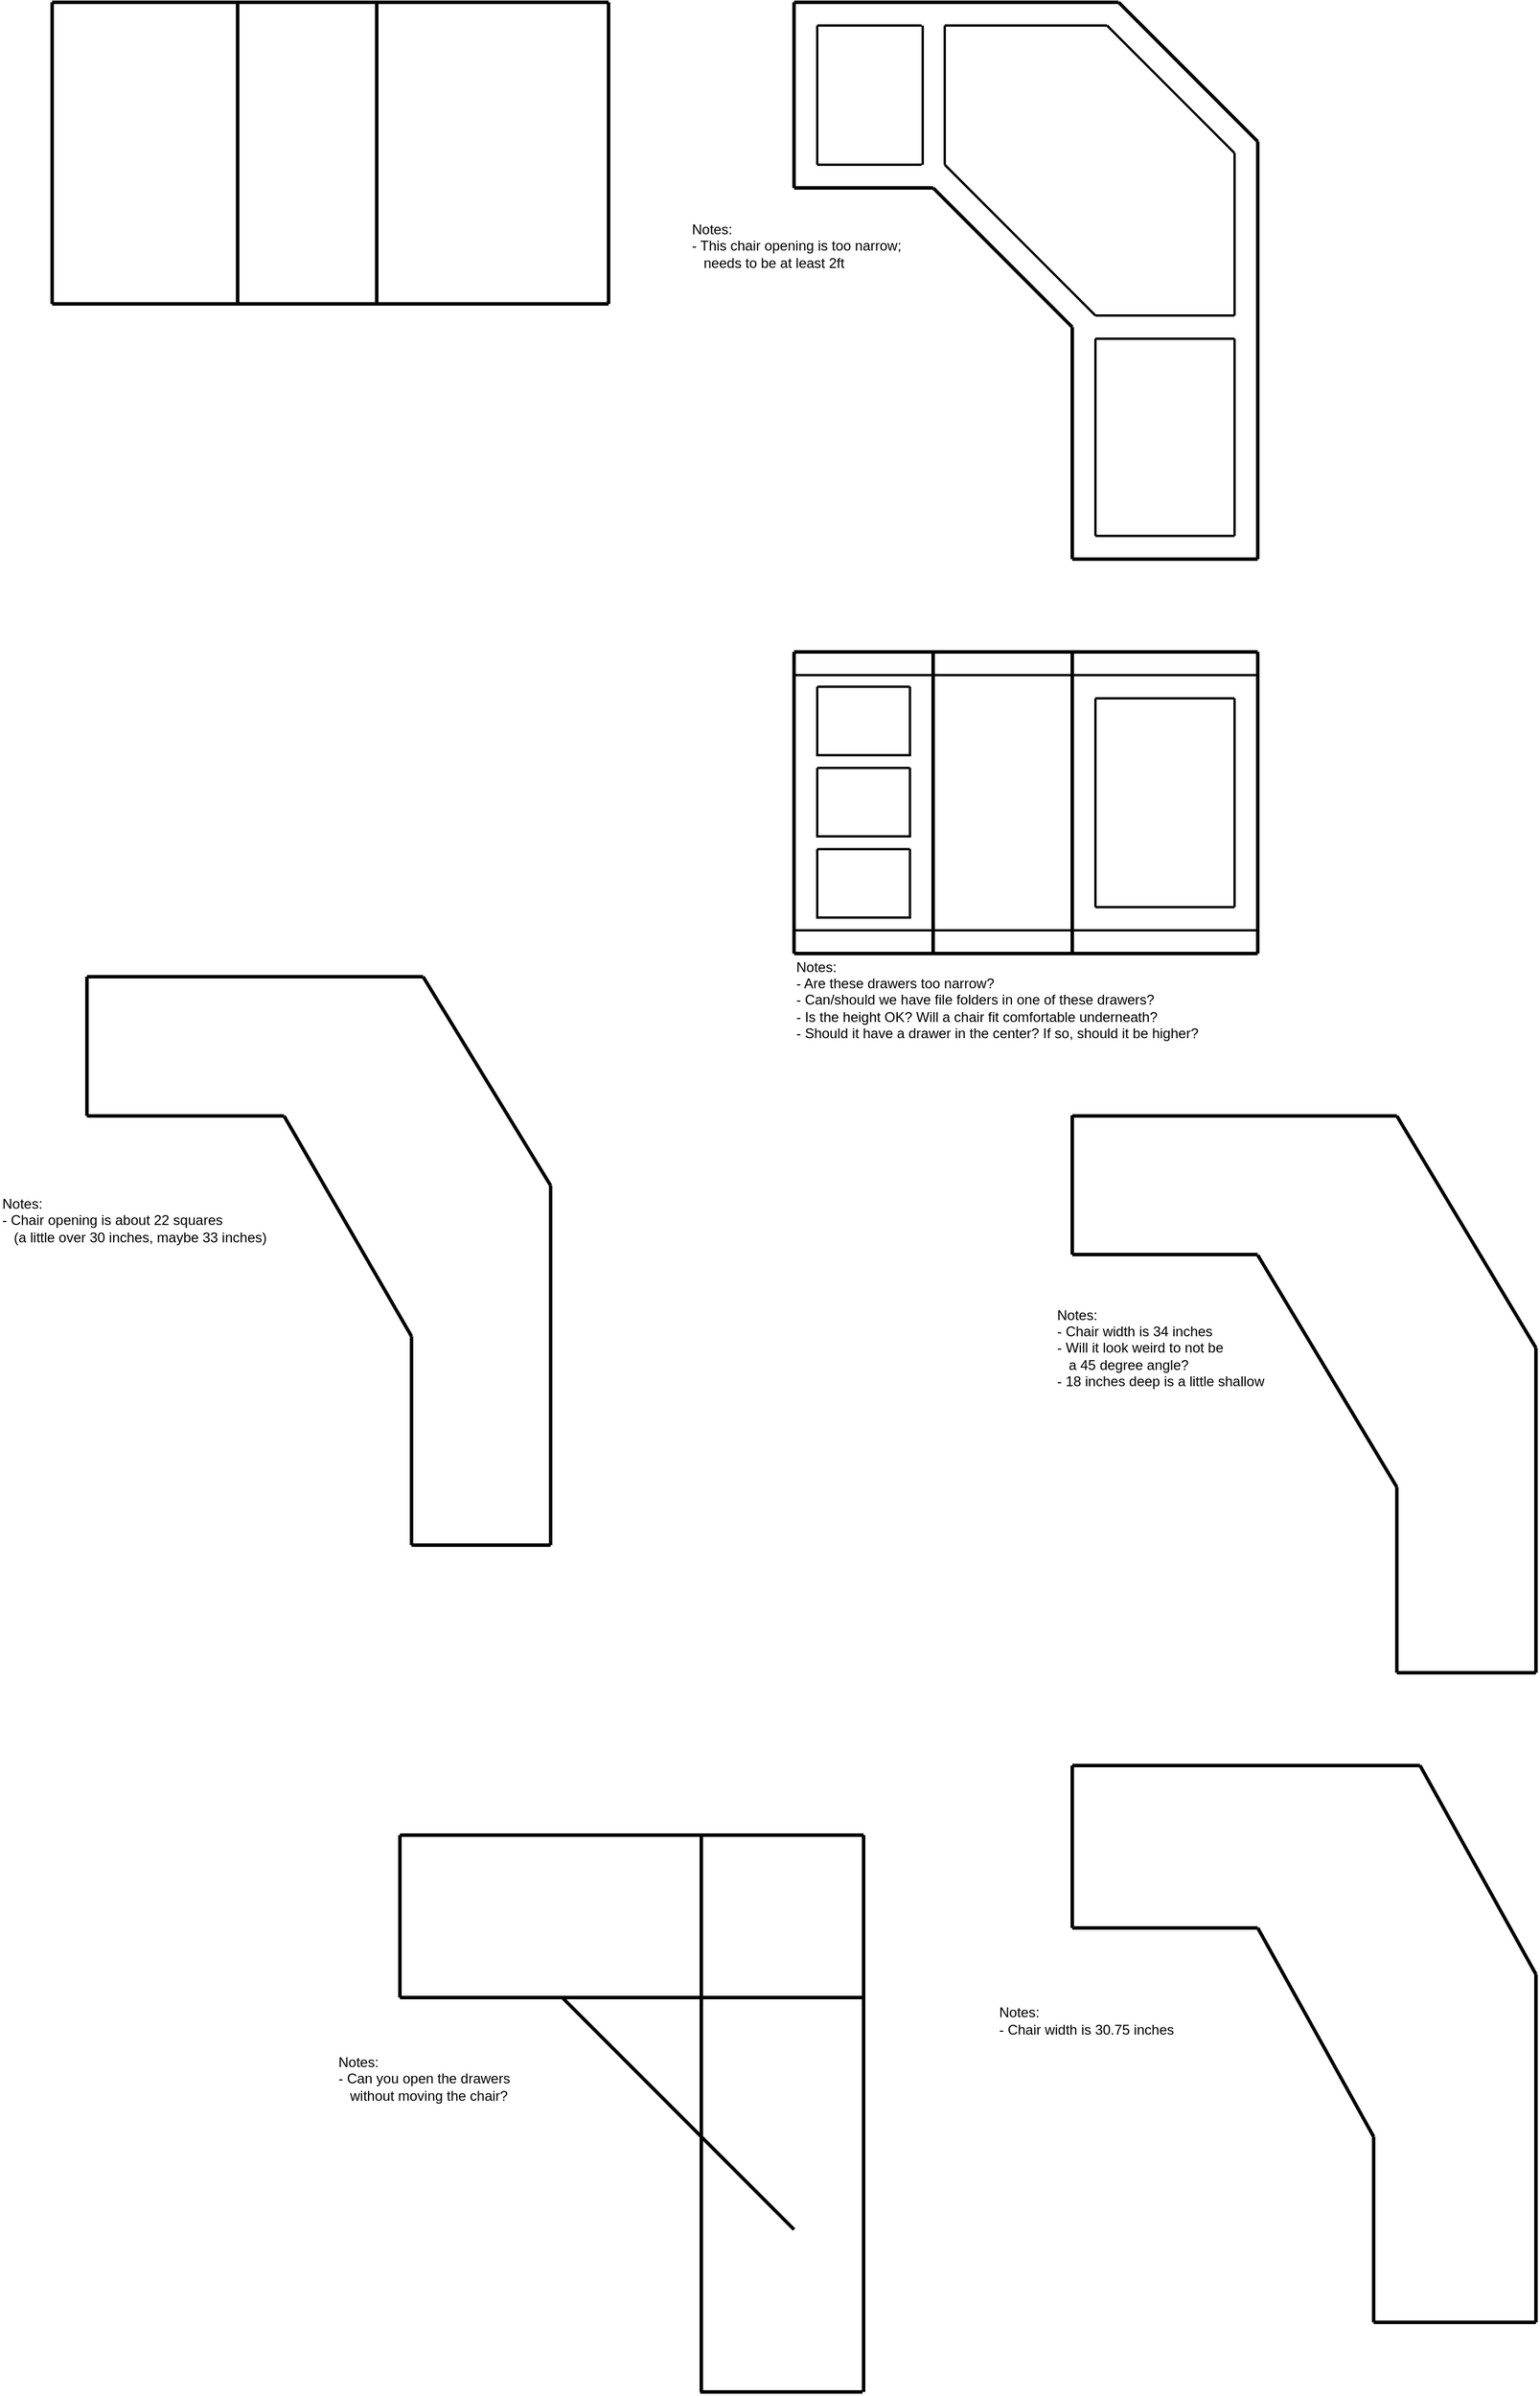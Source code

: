 <mxfile version="20.8.20" type="github">
  <diagram name="Page-1" id="hd-b3n51wtc8oq0fuVfL">
    <mxGraphModel dx="2279" dy="786" grid="1" gridSize="10" guides="1" tooltips="1" connect="1" arrows="1" fold="1" page="1" pageScale="1" pageWidth="850" pageHeight="1100" math="0" shadow="0">
      <root>
        <mxCell id="0" />
        <mxCell id="1" parent="0" />
        <mxCell id="CblmxtqpFd_Ny1sq0QMN-1" value="" style="endArrow=none;html=1;rounded=0;strokeWidth=3;" edge="1" parent="1">
          <mxGeometry width="50" height="50" relative="1" as="geometry">
            <mxPoint y="520" as="sourcePoint" />
            <mxPoint x="280" y="520" as="targetPoint" />
          </mxGeometry>
        </mxCell>
        <mxCell id="CblmxtqpFd_Ny1sq0QMN-2" value="" style="endArrow=none;html=1;rounded=0;strokeWidth=3;" edge="1" parent="1">
          <mxGeometry width="50" height="50" relative="1" as="geometry">
            <mxPoint x="400" y="640" as="sourcePoint" />
            <mxPoint x="400" y="1000" as="targetPoint" />
          </mxGeometry>
        </mxCell>
        <mxCell id="CblmxtqpFd_Ny1sq0QMN-5" value="" style="endArrow=none;html=1;rounded=0;strokeWidth=3;" edge="1" parent="1">
          <mxGeometry width="50" height="50" relative="1" as="geometry">
            <mxPoint x="280" y="520" as="sourcePoint" />
            <mxPoint x="400" y="640" as="targetPoint" />
          </mxGeometry>
        </mxCell>
        <mxCell id="CblmxtqpFd_Ny1sq0QMN-6" value="" style="endArrow=none;html=1;rounded=0;strokeWidth=3;" edge="1" parent="1">
          <mxGeometry width="50" height="50" relative="1" as="geometry">
            <mxPoint y="680" as="sourcePoint" />
            <mxPoint x="120" y="680" as="targetPoint" />
          </mxGeometry>
        </mxCell>
        <mxCell id="CblmxtqpFd_Ny1sq0QMN-7" value="" style="endArrow=none;html=1;rounded=0;strokeWidth=3;" edge="1" parent="1">
          <mxGeometry width="50" height="50" relative="1" as="geometry">
            <mxPoint x="240" y="800" as="sourcePoint" />
            <mxPoint x="240" y="1000" as="targetPoint" />
          </mxGeometry>
        </mxCell>
        <mxCell id="CblmxtqpFd_Ny1sq0QMN-11" value="" style="endArrow=none;html=1;rounded=0;strokeWidth=3;" edge="1" parent="1">
          <mxGeometry width="50" height="50" relative="1" as="geometry">
            <mxPoint x="240" y="800" as="sourcePoint" />
            <mxPoint x="120" y="680" as="targetPoint" />
          </mxGeometry>
        </mxCell>
        <mxCell id="CblmxtqpFd_Ny1sq0QMN-12" value="" style="endArrow=none;html=1;rounded=0;strokeWidth=3;" edge="1" parent="1">
          <mxGeometry width="50" height="50" relative="1" as="geometry">
            <mxPoint y="680" as="sourcePoint" />
            <mxPoint y="520" as="targetPoint" />
          </mxGeometry>
        </mxCell>
        <mxCell id="CblmxtqpFd_Ny1sq0QMN-13" value="" style="endArrow=none;html=1;rounded=0;strokeWidth=3;" edge="1" parent="1">
          <mxGeometry width="50" height="50" relative="1" as="geometry">
            <mxPoint x="240" y="1000" as="sourcePoint" />
            <mxPoint x="400" y="1000" as="targetPoint" />
          </mxGeometry>
        </mxCell>
        <mxCell id="CblmxtqpFd_Ny1sq0QMN-14" value="" style="endArrow=none;html=1;rounded=0;strokeWidth=2;" edge="1" parent="1">
          <mxGeometry width="50" height="50" relative="1" as="geometry">
            <mxPoint x="111" y="660" as="sourcePoint" />
            <mxPoint x="111" y="540" as="targetPoint" />
          </mxGeometry>
        </mxCell>
        <mxCell id="CblmxtqpFd_Ny1sq0QMN-15" value="" style="endArrow=none;html=1;rounded=0;strokeWidth=2;" edge="1" parent="1">
          <mxGeometry width="50" height="50" relative="1" as="geometry">
            <mxPoint x="20" y="540" as="sourcePoint" />
            <mxPoint x="110" y="540" as="targetPoint" />
          </mxGeometry>
        </mxCell>
        <mxCell id="CblmxtqpFd_Ny1sq0QMN-16" value="" style="endArrow=none;html=1;rounded=0;strokeWidth=2;" edge="1" parent="1">
          <mxGeometry width="50" height="50" relative="1" as="geometry">
            <mxPoint x="20" y="660" as="sourcePoint" />
            <mxPoint x="20" y="540" as="targetPoint" />
          </mxGeometry>
        </mxCell>
        <mxCell id="CblmxtqpFd_Ny1sq0QMN-17" value="" style="endArrow=none;html=1;rounded=0;strokeWidth=2;" edge="1" parent="1">
          <mxGeometry width="50" height="50" relative="1" as="geometry">
            <mxPoint x="20" y="660" as="sourcePoint" />
            <mxPoint x="110" y="660" as="targetPoint" />
          </mxGeometry>
        </mxCell>
        <mxCell id="CblmxtqpFd_Ny1sq0QMN-18" value="" style="endArrow=none;html=1;rounded=0;strokeWidth=2;" edge="1" parent="1">
          <mxGeometry width="50" height="50" relative="1" as="geometry">
            <mxPoint x="130" y="660" as="sourcePoint" />
            <mxPoint x="130" y="540" as="targetPoint" />
          </mxGeometry>
        </mxCell>
        <mxCell id="CblmxtqpFd_Ny1sq0QMN-19" value="" style="endArrow=none;html=1;rounded=0;strokeWidth=2;" edge="1" parent="1">
          <mxGeometry width="50" height="50" relative="1" as="geometry">
            <mxPoint x="130" y="540" as="sourcePoint" />
            <mxPoint x="270" y="540" as="targetPoint" />
          </mxGeometry>
        </mxCell>
        <mxCell id="CblmxtqpFd_Ny1sq0QMN-20" value="" style="endArrow=none;html=1;rounded=0;strokeWidth=2;" edge="1" parent="1">
          <mxGeometry width="50" height="50" relative="1" as="geometry">
            <mxPoint x="130" y="660" as="sourcePoint" />
            <mxPoint x="260" y="790" as="targetPoint" />
          </mxGeometry>
        </mxCell>
        <mxCell id="CblmxtqpFd_Ny1sq0QMN-21" value="" style="endArrow=none;html=1;rounded=0;strokeWidth=2;" edge="1" parent="1">
          <mxGeometry width="50" height="50" relative="1" as="geometry">
            <mxPoint x="260" y="790" as="sourcePoint" />
            <mxPoint x="380" y="790" as="targetPoint" />
          </mxGeometry>
        </mxCell>
        <mxCell id="CblmxtqpFd_Ny1sq0QMN-22" value="" style="endArrow=none;html=1;rounded=0;strokeWidth=2;" edge="1" parent="1">
          <mxGeometry width="50" height="50" relative="1" as="geometry">
            <mxPoint x="380" y="790" as="sourcePoint" />
            <mxPoint x="380" y="650" as="targetPoint" />
          </mxGeometry>
        </mxCell>
        <mxCell id="CblmxtqpFd_Ny1sq0QMN-23" value="" style="endArrow=none;html=1;rounded=0;strokeWidth=2;" edge="1" parent="1">
          <mxGeometry width="50" height="50" relative="1" as="geometry">
            <mxPoint x="270" y="540" as="sourcePoint" />
            <mxPoint x="380" y="650" as="targetPoint" />
          </mxGeometry>
        </mxCell>
        <mxCell id="CblmxtqpFd_Ny1sq0QMN-24" value="" style="endArrow=none;html=1;rounded=0;strokeWidth=2;" edge="1" parent="1">
          <mxGeometry width="50" height="50" relative="1" as="geometry">
            <mxPoint x="260" y="810" as="sourcePoint" />
            <mxPoint x="380" y="810" as="targetPoint" />
          </mxGeometry>
        </mxCell>
        <mxCell id="CblmxtqpFd_Ny1sq0QMN-25" value="" style="endArrow=none;html=1;rounded=0;strokeWidth=2;" edge="1" parent="1">
          <mxGeometry width="50" height="50" relative="1" as="geometry">
            <mxPoint x="260" y="980" as="sourcePoint" />
            <mxPoint x="380" y="980" as="targetPoint" />
          </mxGeometry>
        </mxCell>
        <mxCell id="CblmxtqpFd_Ny1sq0QMN-26" value="" style="endArrow=none;html=1;rounded=0;strokeWidth=2;" edge="1" parent="1">
          <mxGeometry width="50" height="50" relative="1" as="geometry">
            <mxPoint x="260" y="980" as="sourcePoint" />
            <mxPoint x="260" y="810" as="targetPoint" />
          </mxGeometry>
        </mxCell>
        <mxCell id="CblmxtqpFd_Ny1sq0QMN-27" value="" style="endArrow=none;html=1;rounded=0;strokeWidth=2;" edge="1" parent="1">
          <mxGeometry width="50" height="50" relative="1" as="geometry">
            <mxPoint x="380" y="980" as="sourcePoint" />
            <mxPoint x="380" y="810" as="targetPoint" />
          </mxGeometry>
        </mxCell>
        <mxCell id="CblmxtqpFd_Ny1sq0QMN-28" value="" style="endArrow=none;html=1;rounded=0;strokeWidth=3;" edge="1" parent="1">
          <mxGeometry width="50" height="50" relative="1" as="geometry">
            <mxPoint y="1080" as="sourcePoint" />
            <mxPoint x="400" y="1080" as="targetPoint" />
          </mxGeometry>
        </mxCell>
        <mxCell id="CblmxtqpFd_Ny1sq0QMN-29" value="" style="endArrow=none;html=1;rounded=0;strokeWidth=3;" edge="1" parent="1">
          <mxGeometry width="50" height="50" relative="1" as="geometry">
            <mxPoint y="1340" as="sourcePoint" />
            <mxPoint y="1080" as="targetPoint" />
          </mxGeometry>
        </mxCell>
        <mxCell id="CblmxtqpFd_Ny1sq0QMN-30" value="" style="endArrow=none;html=1;rounded=0;strokeWidth=2;" edge="1" parent="1">
          <mxGeometry width="50" height="50" relative="1" as="geometry">
            <mxPoint x="1" y="1100" as="sourcePoint" />
            <mxPoint x="401" y="1100" as="targetPoint" />
          </mxGeometry>
        </mxCell>
        <mxCell id="CblmxtqpFd_Ny1sq0QMN-31" value="" style="endArrow=none;html=1;rounded=0;strokeWidth=3;" edge="1" parent="1">
          <mxGeometry width="50" height="50" relative="1" as="geometry">
            <mxPoint x="400" y="1340" as="sourcePoint" />
            <mxPoint x="400" y="1080" as="targetPoint" />
          </mxGeometry>
        </mxCell>
        <mxCell id="CblmxtqpFd_Ny1sq0QMN-32" value="" style="endArrow=none;html=1;rounded=0;strokeWidth=3;" edge="1" parent="1">
          <mxGeometry width="50" height="50" relative="1" as="geometry">
            <mxPoint y="1340" as="sourcePoint" />
            <mxPoint x="400" y="1340" as="targetPoint" />
          </mxGeometry>
        </mxCell>
        <mxCell id="CblmxtqpFd_Ny1sq0QMN-33" value="" style="endArrow=none;html=1;rounded=0;strokeWidth=2;" edge="1" parent="1">
          <mxGeometry width="50" height="50" relative="1" as="geometry">
            <mxPoint y="1320" as="sourcePoint" />
            <mxPoint x="400" y="1320" as="targetPoint" />
          </mxGeometry>
        </mxCell>
        <mxCell id="CblmxtqpFd_Ny1sq0QMN-35" value="" style="endArrow=none;html=1;rounded=0;strokeWidth=3;" edge="1" parent="1">
          <mxGeometry width="50" height="50" relative="1" as="geometry">
            <mxPoint x="240" y="1340" as="sourcePoint" />
            <mxPoint x="240" y="1080" as="targetPoint" />
          </mxGeometry>
        </mxCell>
        <mxCell id="CblmxtqpFd_Ny1sq0QMN-36" value="" style="endArrow=none;html=1;rounded=0;strokeWidth=3;" edge="1" parent="1">
          <mxGeometry width="50" height="50" relative="1" as="geometry">
            <mxPoint x="120" y="1340" as="sourcePoint" />
            <mxPoint x="120" y="1080" as="targetPoint" />
          </mxGeometry>
        </mxCell>
        <mxCell id="CblmxtqpFd_Ny1sq0QMN-37" value="" style="endArrow=none;html=1;rounded=0;strokeWidth=2;" edge="1" parent="1">
          <mxGeometry width="50" height="50" relative="1" as="geometry">
            <mxPoint x="260" y="1300" as="sourcePoint" />
            <mxPoint x="260" y="1120" as="targetPoint" />
          </mxGeometry>
        </mxCell>
        <mxCell id="CblmxtqpFd_Ny1sq0QMN-38" value="" style="endArrow=none;html=1;rounded=0;strokeWidth=2;" edge="1" parent="1">
          <mxGeometry width="50" height="50" relative="1" as="geometry">
            <mxPoint x="380" y="1300" as="sourcePoint" />
            <mxPoint x="380" y="1120" as="targetPoint" />
          </mxGeometry>
        </mxCell>
        <mxCell id="CblmxtqpFd_Ny1sq0QMN-39" value="" style="endArrow=none;html=1;rounded=0;strokeWidth=2;" edge="1" parent="1">
          <mxGeometry width="50" height="50" relative="1" as="geometry">
            <mxPoint x="260" y="1120" as="sourcePoint" />
            <mxPoint x="380" y="1120" as="targetPoint" />
          </mxGeometry>
        </mxCell>
        <mxCell id="CblmxtqpFd_Ny1sq0QMN-40" value="" style="endArrow=none;html=1;rounded=0;strokeWidth=2;" edge="1" parent="1">
          <mxGeometry width="50" height="50" relative="1" as="geometry">
            <mxPoint x="260" y="1300" as="sourcePoint" />
            <mxPoint x="380" y="1300" as="targetPoint" />
          </mxGeometry>
        </mxCell>
        <mxCell id="CblmxtqpFd_Ny1sq0QMN-41" value="" style="endArrow=none;html=1;rounded=0;strokeWidth=2;" edge="1" parent="1">
          <mxGeometry width="50" height="50" relative="1" as="geometry">
            <mxPoint x="20" y="1110" as="sourcePoint" />
            <mxPoint x="100" y="1110" as="targetPoint" />
          </mxGeometry>
        </mxCell>
        <mxCell id="CblmxtqpFd_Ny1sq0QMN-42" value="" style="endArrow=none;html=1;rounded=0;strokeWidth=2;" edge="1" parent="1">
          <mxGeometry width="50" height="50" relative="1" as="geometry">
            <mxPoint x="20" y="1169" as="sourcePoint" />
            <mxPoint x="100" y="1169" as="targetPoint" />
          </mxGeometry>
        </mxCell>
        <mxCell id="CblmxtqpFd_Ny1sq0QMN-43" value="" style="endArrow=none;html=1;rounded=0;strokeWidth=2;" edge="1" parent="1">
          <mxGeometry width="50" height="50" relative="1" as="geometry">
            <mxPoint x="20" y="1170" as="sourcePoint" />
            <mxPoint x="20" y="1110" as="targetPoint" />
          </mxGeometry>
        </mxCell>
        <mxCell id="CblmxtqpFd_Ny1sq0QMN-44" value="" style="endArrow=none;html=1;rounded=0;strokeWidth=2;" edge="1" parent="1">
          <mxGeometry width="50" height="50" relative="1" as="geometry">
            <mxPoint x="100" y="1170" as="sourcePoint" />
            <mxPoint x="100" y="1110" as="targetPoint" />
          </mxGeometry>
        </mxCell>
        <mxCell id="CblmxtqpFd_Ny1sq0QMN-57" value="" style="endArrow=none;html=1;rounded=0;strokeWidth=2;" edge="1" parent="1">
          <mxGeometry width="50" height="50" relative="1" as="geometry">
            <mxPoint x="20" y="1180" as="sourcePoint" />
            <mxPoint x="100" y="1180" as="targetPoint" />
          </mxGeometry>
        </mxCell>
        <mxCell id="CblmxtqpFd_Ny1sq0QMN-58" value="" style="endArrow=none;html=1;rounded=0;strokeWidth=2;" edge="1" parent="1">
          <mxGeometry width="50" height="50" relative="1" as="geometry">
            <mxPoint x="20" y="1239" as="sourcePoint" />
            <mxPoint x="100" y="1239" as="targetPoint" />
          </mxGeometry>
        </mxCell>
        <mxCell id="CblmxtqpFd_Ny1sq0QMN-59" value="" style="endArrow=none;html=1;rounded=0;strokeWidth=2;" edge="1" parent="1">
          <mxGeometry width="50" height="50" relative="1" as="geometry">
            <mxPoint x="20" y="1240" as="sourcePoint" />
            <mxPoint x="20" y="1180" as="targetPoint" />
          </mxGeometry>
        </mxCell>
        <mxCell id="CblmxtqpFd_Ny1sq0QMN-60" value="" style="endArrow=none;html=1;rounded=0;strokeWidth=2;" edge="1" parent="1">
          <mxGeometry width="50" height="50" relative="1" as="geometry">
            <mxPoint x="100" y="1240" as="sourcePoint" />
            <mxPoint x="100" y="1180" as="targetPoint" />
          </mxGeometry>
        </mxCell>
        <mxCell id="CblmxtqpFd_Ny1sq0QMN-61" value="" style="endArrow=none;html=1;rounded=0;strokeWidth=2;" edge="1" parent="1">
          <mxGeometry width="50" height="50" relative="1" as="geometry">
            <mxPoint x="20" y="1250" as="sourcePoint" />
            <mxPoint x="100" y="1250" as="targetPoint" />
          </mxGeometry>
        </mxCell>
        <mxCell id="CblmxtqpFd_Ny1sq0QMN-62" value="" style="endArrow=none;html=1;rounded=0;strokeWidth=2;" edge="1" parent="1">
          <mxGeometry width="50" height="50" relative="1" as="geometry">
            <mxPoint x="20" y="1309" as="sourcePoint" />
            <mxPoint x="100" y="1309" as="targetPoint" />
          </mxGeometry>
        </mxCell>
        <mxCell id="CblmxtqpFd_Ny1sq0QMN-63" value="" style="endArrow=none;html=1;rounded=0;strokeWidth=2;" edge="1" parent="1">
          <mxGeometry width="50" height="50" relative="1" as="geometry">
            <mxPoint x="20" y="1310" as="sourcePoint" />
            <mxPoint x="20" y="1250" as="targetPoint" />
          </mxGeometry>
        </mxCell>
        <mxCell id="CblmxtqpFd_Ny1sq0QMN-64" value="" style="endArrow=none;html=1;rounded=0;strokeWidth=2;" edge="1" parent="1">
          <mxGeometry width="50" height="50" relative="1" as="geometry">
            <mxPoint x="100" y="1310" as="sourcePoint" />
            <mxPoint x="100" y="1250" as="targetPoint" />
          </mxGeometry>
        </mxCell>
        <mxCell id="CblmxtqpFd_Ny1sq0QMN-65" value="Notes:&lt;br&gt;&lt;div style=&quot;&quot;&gt;&lt;span style=&quot;background-color: initial;&quot;&gt;- Are these drawers too narrow?&lt;/span&gt;&lt;/div&gt;&lt;div style=&quot;&quot;&gt;&lt;span style=&quot;background-color: initial;&quot;&gt;- Can/should we have file folders in one of these drawers?&lt;/span&gt;&lt;/div&gt;&lt;div style=&quot;&quot;&gt;&lt;span style=&quot;background-color: initial;&quot;&gt;- Is the height OK? Will a chair fit comfortable underneath?&lt;/span&gt;&lt;/div&gt;&lt;div style=&quot;&quot;&gt;&lt;span style=&quot;background-color: initial;&quot;&gt;- Should it have a drawer in the center? If so, should it be higher?&lt;/span&gt;&lt;/div&gt;" style="text;html=1;align=left;verticalAlign=middle;resizable=0;points=[];autosize=1;strokeColor=none;fillColor=none;" vertex="1" parent="1">
          <mxGeometry y="1335" width="370" height="90" as="geometry" />
        </mxCell>
        <mxCell id="CblmxtqpFd_Ny1sq0QMN-67" value="" style="endArrow=none;html=1;rounded=0;strokeWidth=3;" edge="1" parent="1">
          <mxGeometry width="50" height="50" relative="1" as="geometry">
            <mxPoint x="-640" y="520" as="sourcePoint" />
            <mxPoint x="-160" y="520" as="targetPoint" />
          </mxGeometry>
        </mxCell>
        <mxCell id="CblmxtqpFd_Ny1sq0QMN-68" value="" style="endArrow=none;html=1;rounded=0;strokeWidth=3;" edge="1" parent="1">
          <mxGeometry width="50" height="50" relative="1" as="geometry">
            <mxPoint x="-640" y="780" as="sourcePoint" />
            <mxPoint x="-160" y="780" as="targetPoint" />
          </mxGeometry>
        </mxCell>
        <mxCell id="CblmxtqpFd_Ny1sq0QMN-69" value="" style="endArrow=none;html=1;rounded=0;strokeWidth=3;" edge="1" parent="1">
          <mxGeometry width="50" height="50" relative="1" as="geometry">
            <mxPoint x="-640" y="780" as="sourcePoint" />
            <mxPoint x="-640" y="520" as="targetPoint" />
          </mxGeometry>
        </mxCell>
        <mxCell id="CblmxtqpFd_Ny1sq0QMN-70" value="" style="endArrow=none;html=1;rounded=0;strokeWidth=3;" edge="1" parent="1">
          <mxGeometry width="50" height="50" relative="1" as="geometry">
            <mxPoint x="-480" y="780" as="sourcePoint" />
            <mxPoint x="-480" y="520" as="targetPoint" />
          </mxGeometry>
        </mxCell>
        <mxCell id="CblmxtqpFd_Ny1sq0QMN-71" value="" style="endArrow=none;html=1;rounded=0;strokeWidth=3;" edge="1" parent="1">
          <mxGeometry width="50" height="50" relative="1" as="geometry">
            <mxPoint x="-160" y="780" as="sourcePoint" />
            <mxPoint x="-160" y="520" as="targetPoint" />
          </mxGeometry>
        </mxCell>
        <mxCell id="CblmxtqpFd_Ny1sq0QMN-72" value="" style="endArrow=none;html=1;rounded=0;strokeWidth=3;" edge="1" parent="1">
          <mxGeometry width="50" height="50" relative="1" as="geometry">
            <mxPoint x="-360" y="780" as="sourcePoint" />
            <mxPoint x="-360" y="520" as="targetPoint" />
          </mxGeometry>
        </mxCell>
        <mxCell id="CblmxtqpFd_Ny1sq0QMN-73" value="Notes:&lt;br&gt;- This chair opening is too narrow;&lt;br&gt;&amp;nbsp; &amp;nbsp;needs to be at least 2ft" style="text;html=1;align=left;verticalAlign=middle;resizable=0;points=[];autosize=1;strokeColor=none;fillColor=none;" vertex="1" parent="1">
          <mxGeometry x="-90" y="700" width="200" height="60" as="geometry" />
        </mxCell>
        <mxCell id="CblmxtqpFd_Ny1sq0QMN-74" value="" style="endArrow=none;html=1;rounded=0;strokeWidth=3;movable=1;resizable=1;rotatable=1;deletable=1;editable=1;locked=0;connectable=1;noJump=0;" edge="1" parent="1">
          <mxGeometry width="50" height="50" relative="1" as="geometry">
            <mxPoint x="-330" y="1670" as="sourcePoint" />
            <mxPoint x="-440" y="1480" as="targetPoint" />
          </mxGeometry>
        </mxCell>
        <mxCell id="CblmxtqpFd_Ny1sq0QMN-75" value="" style="endArrow=none;html=1;rounded=0;strokeWidth=3;" edge="1" parent="1">
          <mxGeometry width="50" height="50" relative="1" as="geometry">
            <mxPoint x="-610" y="1480" as="sourcePoint" />
            <mxPoint x="-440" y="1480" as="targetPoint" />
          </mxGeometry>
        </mxCell>
        <mxCell id="CblmxtqpFd_Ny1sq0QMN-76" value="" style="endArrow=none;html=1;rounded=0;strokeWidth=3;" edge="1" parent="1">
          <mxGeometry width="50" height="50" relative="1" as="geometry">
            <mxPoint x="-330" y="1850" as="sourcePoint" />
            <mxPoint x="-330" y="1670" as="targetPoint" />
          </mxGeometry>
        </mxCell>
        <mxCell id="CblmxtqpFd_Ny1sq0QMN-77" value="" style="endArrow=none;html=1;rounded=0;strokeWidth=3;" edge="1" parent="1">
          <mxGeometry width="50" height="50" relative="1" as="geometry">
            <mxPoint x="-610" y="1480" as="sourcePoint" />
            <mxPoint x="-610" y="1360" as="targetPoint" />
          </mxGeometry>
        </mxCell>
        <mxCell id="CblmxtqpFd_Ny1sq0QMN-78" value="" style="endArrow=none;html=1;rounded=0;strokeWidth=3;" edge="1" parent="1">
          <mxGeometry width="50" height="50" relative="1" as="geometry">
            <mxPoint x="-330" y="1850" as="sourcePoint" />
            <mxPoint x="-210" y="1850" as="targetPoint" />
          </mxGeometry>
        </mxCell>
        <mxCell id="CblmxtqpFd_Ny1sq0QMN-79" value="" style="endArrow=none;html=1;rounded=0;strokeWidth=3;" edge="1" parent="1">
          <mxGeometry width="50" height="50" relative="1" as="geometry">
            <mxPoint x="-210" y="1850" as="sourcePoint" />
            <mxPoint x="-210" y="1540" as="targetPoint" />
          </mxGeometry>
        </mxCell>
        <mxCell id="CblmxtqpFd_Ny1sq0QMN-80" value="" style="endArrow=none;html=1;rounded=0;strokeWidth=3;" edge="1" parent="1">
          <mxGeometry width="50" height="50" relative="1" as="geometry">
            <mxPoint x="-610" y="1360" as="sourcePoint" />
            <mxPoint x="-320" y="1360" as="targetPoint" />
          </mxGeometry>
        </mxCell>
        <mxCell id="CblmxtqpFd_Ny1sq0QMN-81" value="" style="endArrow=none;html=1;rounded=0;strokeWidth=3;" edge="1" parent="1">
          <mxGeometry width="50" height="50" relative="1" as="geometry">
            <mxPoint x="-210" y="1540" as="sourcePoint" />
            <mxPoint x="-320" y="1360" as="targetPoint" />
          </mxGeometry>
        </mxCell>
        <mxCell id="CblmxtqpFd_Ny1sq0QMN-84" value="Notes:&lt;br&gt;- Chair opening is about 22 squares&lt;br&gt;&amp;nbsp; &amp;nbsp;(a little over 30 inches, maybe 33 inches)" style="text;html=1;align=left;verticalAlign=middle;resizable=0;points=[];autosize=1;strokeColor=none;fillColor=none;" vertex="1" parent="1">
          <mxGeometry x="-685" y="1540" width="250" height="60" as="geometry" />
        </mxCell>
        <mxCell id="CblmxtqpFd_Ny1sq0QMN-93" value="" style="endArrow=none;html=1;rounded=0;strokeWidth=3;" edge="1" parent="1">
          <mxGeometry width="50" height="50" relative="1" as="geometry">
            <mxPoint x="520" y="1960" as="sourcePoint" />
            <mxPoint x="520" y="1800" as="targetPoint" />
          </mxGeometry>
        </mxCell>
        <mxCell id="CblmxtqpFd_Ny1sq0QMN-94" value="" style="endArrow=none;html=1;rounded=0;strokeWidth=3;" edge="1" parent="1">
          <mxGeometry width="50" height="50" relative="1" as="geometry">
            <mxPoint x="240" y="1599.52" as="sourcePoint" />
            <mxPoint x="400" y="1599.52" as="targetPoint" />
          </mxGeometry>
        </mxCell>
        <mxCell id="CblmxtqpFd_Ny1sq0QMN-95" value="" style="endArrow=none;html=1;rounded=0;strokeWidth=3;" edge="1" parent="1">
          <mxGeometry width="50" height="50" relative="1" as="geometry">
            <mxPoint x="240" y="1599.52" as="sourcePoint" />
            <mxPoint x="240" y="1479.52" as="targetPoint" />
          </mxGeometry>
        </mxCell>
        <mxCell id="CblmxtqpFd_Ny1sq0QMN-96" value="" style="endArrow=none;html=1;rounded=0;strokeWidth=3;" edge="1" parent="1">
          <mxGeometry width="50" height="50" relative="1" as="geometry">
            <mxPoint x="520" y="1960" as="sourcePoint" />
            <mxPoint x="640" y="1960" as="targetPoint" />
          </mxGeometry>
        </mxCell>
        <mxCell id="CblmxtqpFd_Ny1sq0QMN-98" value="" style="endArrow=none;html=1;rounded=0;strokeWidth=3;" edge="1" parent="1">
          <mxGeometry width="50" height="50" relative="1" as="geometry">
            <mxPoint x="640" y="1960" as="sourcePoint" />
            <mxPoint x="640" y="1680" as="targetPoint" />
          </mxGeometry>
        </mxCell>
        <mxCell id="CblmxtqpFd_Ny1sq0QMN-99" value="" style="endArrow=none;html=1;rounded=0;strokeWidth=3;" edge="1" parent="1">
          <mxGeometry width="50" height="50" relative="1" as="geometry">
            <mxPoint x="240" y="1480" as="sourcePoint" />
            <mxPoint x="520" y="1480" as="targetPoint" />
          </mxGeometry>
        </mxCell>
        <mxCell id="CblmxtqpFd_Ny1sq0QMN-100" value="" style="endArrow=none;html=1;rounded=0;strokeWidth=3;" edge="1" parent="1">
          <mxGeometry width="50" height="50" relative="1" as="geometry">
            <mxPoint x="520" y="1800" as="sourcePoint" />
            <mxPoint x="400" y="1600" as="targetPoint" />
          </mxGeometry>
        </mxCell>
        <mxCell id="CblmxtqpFd_Ny1sq0QMN-104" value="Notes:&lt;br&gt;- Chair width is 34 inches&lt;br&gt;- Will it look weird to not be&lt;br&gt;&amp;nbsp; &amp;nbsp;a 45 degree angle?&lt;br&gt;- 18 inches deep is a little shallow" style="text;html=1;align=left;verticalAlign=middle;resizable=0;points=[];autosize=1;strokeColor=none;fillColor=none;" vertex="1" parent="1">
          <mxGeometry x="225" y="1635" width="200" height="90" as="geometry" />
        </mxCell>
        <mxCell id="CblmxtqpFd_Ny1sq0QMN-105" value="" style="endArrow=none;html=1;rounded=0;strokeWidth=3;" edge="1" parent="1">
          <mxGeometry width="50" height="50" relative="1" as="geometry">
            <mxPoint x="640" y="1680" as="sourcePoint" />
            <mxPoint x="520" y="1480" as="targetPoint" />
          </mxGeometry>
        </mxCell>
        <mxCell id="CblmxtqpFd_Ny1sq0QMN-106" value="" style="endArrow=none;html=1;rounded=0;strokeWidth=3;" edge="1" parent="1">
          <mxGeometry width="50" height="50" relative="1" as="geometry">
            <mxPoint x="240" y="2180" as="sourcePoint" />
            <mxPoint x="240" y="2040" as="targetPoint" />
          </mxGeometry>
        </mxCell>
        <mxCell id="CblmxtqpFd_Ny1sq0QMN-107" value="" style="endArrow=none;html=1;rounded=0;strokeWidth=3;" edge="1" parent="1">
          <mxGeometry width="50" height="50" relative="1" as="geometry">
            <mxPoint x="500" y="2520" as="sourcePoint" />
            <mxPoint x="640" y="2520" as="targetPoint" />
          </mxGeometry>
        </mxCell>
        <mxCell id="CblmxtqpFd_Ny1sq0QMN-108" value="" style="endArrow=none;html=1;rounded=0;strokeWidth=3;" edge="1" parent="1">
          <mxGeometry width="50" height="50" relative="1" as="geometry">
            <mxPoint x="240" y="2040" as="sourcePoint" />
            <mxPoint x="540" y="2040" as="targetPoint" />
          </mxGeometry>
        </mxCell>
        <mxCell id="CblmxtqpFd_Ny1sq0QMN-109" value="" style="endArrow=none;html=1;rounded=0;strokeWidth=3;" edge="1" parent="1">
          <mxGeometry width="50" height="50" relative="1" as="geometry">
            <mxPoint x="640" y="2520" as="sourcePoint" />
            <mxPoint x="640" y="2220" as="targetPoint" />
          </mxGeometry>
        </mxCell>
        <mxCell id="CblmxtqpFd_Ny1sq0QMN-110" value="" style="endArrow=none;html=1;rounded=0;strokeWidth=3;" edge="1" parent="1">
          <mxGeometry width="50" height="50" relative="1" as="geometry">
            <mxPoint x="400" y="2180" as="sourcePoint" />
            <mxPoint x="240" y="2180" as="targetPoint" />
          </mxGeometry>
        </mxCell>
        <mxCell id="CblmxtqpFd_Ny1sq0QMN-111" value="" style="endArrow=none;html=1;rounded=0;strokeWidth=3;" edge="1" parent="1">
          <mxGeometry width="50" height="50" relative="1" as="geometry">
            <mxPoint x="500" y="2520" as="sourcePoint" />
            <mxPoint x="500" y="2360" as="targetPoint" />
          </mxGeometry>
        </mxCell>
        <mxCell id="CblmxtqpFd_Ny1sq0QMN-112" value="" style="endArrow=none;html=1;rounded=0;strokeWidth=3;" edge="1" parent="1">
          <mxGeometry width="50" height="50" relative="1" as="geometry">
            <mxPoint x="500" y="2360" as="sourcePoint" />
            <mxPoint x="400" y="2180" as="targetPoint" />
          </mxGeometry>
        </mxCell>
        <mxCell id="CblmxtqpFd_Ny1sq0QMN-113" value="" style="endArrow=none;html=1;rounded=0;strokeWidth=3;" edge="1" parent="1">
          <mxGeometry width="50" height="50" relative="1" as="geometry">
            <mxPoint x="640" y="2220" as="sourcePoint" />
            <mxPoint x="540" y="2040" as="targetPoint" />
          </mxGeometry>
        </mxCell>
        <mxCell id="CblmxtqpFd_Ny1sq0QMN-116" value="Notes:&lt;br&gt;- Chair width is 30.75 inches" style="text;html=1;align=left;verticalAlign=middle;resizable=0;points=[];autosize=1;strokeColor=none;fillColor=none;" vertex="1" parent="1">
          <mxGeometry x="175" y="2240" width="170" height="40" as="geometry" />
        </mxCell>
        <mxCell id="CblmxtqpFd_Ny1sq0QMN-117" value="" style="endArrow=none;html=1;rounded=0;strokeWidth=3;" edge="1" parent="1">
          <mxGeometry width="50" height="50" relative="1" as="geometry">
            <mxPoint y="2440" as="sourcePoint" />
            <mxPoint x="-200" y="2240" as="targetPoint" />
          </mxGeometry>
        </mxCell>
        <mxCell id="CblmxtqpFd_Ny1sq0QMN-118" value="" style="endArrow=none;html=1;rounded=0;strokeWidth=3;" edge="1" parent="1">
          <mxGeometry width="50" height="50" relative="1" as="geometry">
            <mxPoint x="-81" y="2580" as="sourcePoint" />
            <mxPoint x="59" y="2580" as="targetPoint" />
          </mxGeometry>
        </mxCell>
        <mxCell id="CblmxtqpFd_Ny1sq0QMN-119" value="" style="endArrow=none;html=1;rounded=0;strokeWidth=3;" edge="1" parent="1">
          <mxGeometry width="50" height="50" relative="1" as="geometry">
            <mxPoint x="-340" y="2240" as="sourcePoint" />
            <mxPoint x="-340" y="2100" as="targetPoint" />
          </mxGeometry>
        </mxCell>
        <mxCell id="CblmxtqpFd_Ny1sq0QMN-120" value="" style="endArrow=none;html=1;rounded=0;strokeWidth=3;" edge="1" parent="1">
          <mxGeometry width="50" height="50" relative="1" as="geometry">
            <mxPoint x="-340" y="2100" as="sourcePoint" />
            <mxPoint x="60" y="2100" as="targetPoint" />
          </mxGeometry>
        </mxCell>
        <mxCell id="CblmxtqpFd_Ny1sq0QMN-121" value="" style="endArrow=none;html=1;rounded=0;strokeWidth=3;" edge="1" parent="1">
          <mxGeometry width="50" height="50" relative="1" as="geometry">
            <mxPoint x="60" y="2580" as="sourcePoint" />
            <mxPoint x="60" y="2100" as="targetPoint" />
          </mxGeometry>
        </mxCell>
        <mxCell id="CblmxtqpFd_Ny1sq0QMN-124" value="" style="endArrow=none;html=1;rounded=0;strokeWidth=3;" edge="1" parent="1">
          <mxGeometry width="50" height="50" relative="1" as="geometry">
            <mxPoint x="-340" y="2240" as="sourcePoint" />
            <mxPoint x="60" y="2240" as="targetPoint" />
          </mxGeometry>
        </mxCell>
        <mxCell id="CblmxtqpFd_Ny1sq0QMN-125" value="" style="endArrow=none;html=1;rounded=0;strokeWidth=3;" edge="1" parent="1">
          <mxGeometry width="50" height="50" relative="1" as="geometry">
            <mxPoint x="-80" y="2580" as="sourcePoint" />
            <mxPoint x="-80" y="2100" as="targetPoint" />
          </mxGeometry>
        </mxCell>
        <mxCell id="CblmxtqpFd_Ny1sq0QMN-126" value="Notes:&lt;br&gt;- Can you open the drawers&lt;br&gt;&amp;nbsp; &amp;nbsp;without moving the chair?" style="text;html=1;align=left;verticalAlign=middle;resizable=0;points=[];autosize=1;strokeColor=none;fillColor=none;" vertex="1" parent="1">
          <mxGeometry x="-395" y="2280" width="170" height="60" as="geometry" />
        </mxCell>
      </root>
    </mxGraphModel>
  </diagram>
</mxfile>

